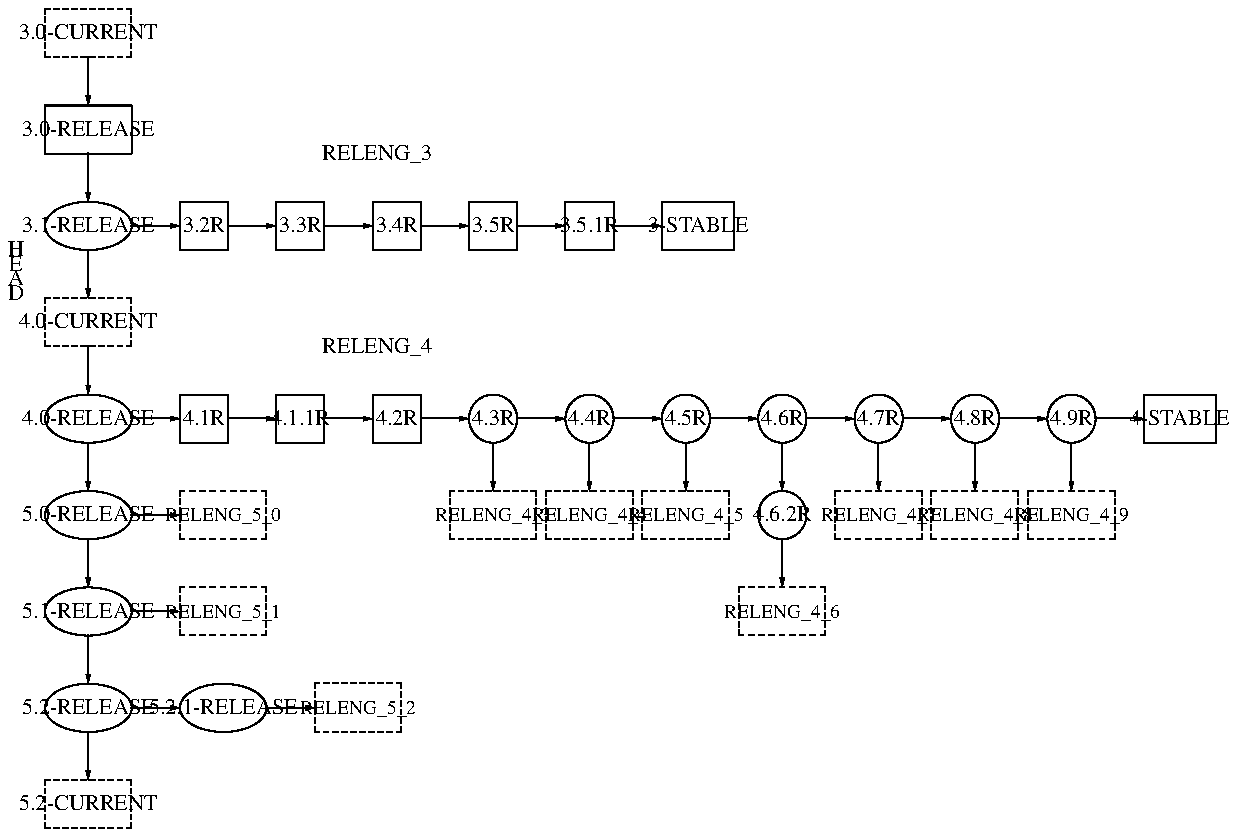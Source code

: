 .\" -*- nroff -*-
.\" $FreeBSD$

.PS 6

HEAD_3:
	box width .9 "\s-23.0-CURRENT\s+2" dashed

	line -> down from HEAD_3.s
RELENG_3_0_0_RELEASE:
	box width .9 "\s-23.0-RELEASE\s+2"
	move right 3
	"\s-2RELENG_3\s+2"

	line -> down from RELENG_3_0_0_RELEASE.s
RELENG_3_1_0_RELEASE:
	ellipse width .9 "\s-23.1-RELEASE\s+2"
	move left .75
	"\s-2H\s+2"
	move down .15
	"\s-2E\s+2"
	move down .15
	"\s-2A\s+2"
	move down .15
	"\s-2D\s+2"

	line -> right from RELENG_3_1_0_RELEASE.e
RELENG_3_2_0_RELEASE:
	box width .5 "\s-23.2R\s+2"

	line -> right from RELENG_3_2_0_RELEASE.e
RELENG_3_3_0_RELEASE:
	box width .5 "\s-23.3R\s+2"

	line -> right from RELENG_3_3_0_RELEASE.e
RELENG_3_4_0_RELEASE:
	box width .5 "\s-23.4R\s+2"

	line -> right from RELENG_3_4_0_RELEASE.e
RELENG_3_5_0_RELEASE:
	box width .5 "\s-23.5R\s+2"

	line -> right from RELENG_3_5_0_RELEASE.e
RELENG_3_5_1_RELEASE:
	box width .5 "\s-23.5.1R\s+2"

	line -> right from RELENG_3_5_1_RELEASE.e
RELENG_3:
	box "\s-23-STABLE\s+2"

	line -> down from RELENG_3_1_0_RELEASE.s
HEAD_4:
	box width .9 "\s-24.0-CURRENT\s+2" dashed
	move right 3
	"\s-2RELENG_4\s+2"

	line -> down from HEAD_4.s
RELENG_4_0_0_RELEASE:
	ellipse width .9 "\s-24.0-RELEASE\s+2"

	line -> right from RELENG_4_0_0_RELEASE.e
RELENG_4_1_0_RELEASE:
	box width .5 "\s-24.1R\s+2"

	line -> right from RELENG_4_1_0_RELEASE.e
RELENG_4_1_1_RELEASE:
	box width .5 "\s-24.1.1R\s+2"

	line -> right from RELENG_4_1_1_RELEASE.e
RELENG_4_2_0_RELEASE:
	box width .5 "\s-24.2R\s+2"

	line -> right from RELENG_4_2_0_RELEASE.e
RELENG_4_3_0_RELEASE:
	ellipse width .5 "\s-24.3R\s+2"

	line -> down from RELENG_4_3_0_RELEASE.s
RELENG_4_3:
	box width .9 "\s-3RELENG_4_3\s+3" dashed

	line -> right from RELENG_4_3_0_RELEASE.e
RELENG_4_4_0_RELEASE:
	ellipse width .5 "\s-24.4R\s+2"

	line -> down from RELENG_4_4_0_RELEASE.s
RELENG_4_4:
	box width .9 "\s-3RELENG_4_4\s+3" dashed

	line -> right from RELENG_4_4_0_RELEASE.e
RELENG_4_5_0_RELEASE:
	ellipse width .5 "\s-24.5R\s+2"

	line -> down from RELENG_4_5_0_RELEASE.s
RELENG_4_5:
	box width .9 "\s-3RELENG_4_5\s+3" dashed

	line -> right from RELENG_4_5_0_RELEASE.e
RELENG_4_6_0_RELEASE:
	ellipse width .5 "\s-24.6R\s+2"

	line -> down from RELENG_4_6_0_RELEASE.s
RELENG_4_6_2_RELEASE:
	ellipse width .5 "\s-24.6.2R\s+2"
	line -> down from RELENG_4_6_2_RELEASE.s

RELENG_4_6:
	box width .9 "\s-3RELENG_4_6\s+3" dashed

	line -> right from RELENG_4_6_0_RELEASE.e

RELENG_4_7_0_RELEASE:
	ellipse width .5 "\s-24.7R\s+2"
	line -> down from RELENG_4_7_0_RELEASE.s

RELENG_4_7:
	box width .9 "\s-3RELENG_4_7\s+3" dashed
	line -> right from RELENG_4_7_0_RELEASE.e

RELENG_4_8_0_RELEASE:
	ellipse width .5 "\s-24.8R\s+2"
	line -> down from RELENG_4_8_0_RELEASE.s

RELENG_4_8:
	box width .9 "\s-3RELENG_4_8\s+3" dashed
	line -> right from RELENG_4_8_0_RELEASE.e

RELENG_4_9_0_RELEASE:
	ellipse width .5 "\s-24.9R\s+2"
	line -> down from RELENG_4_9_0_RELEASE.s

RELENG_4_9:
	box width .9 "\s-3RELENG_4_9\s+3" dashed
	line -> right from RELENG_4_9_0_RELEASE.e

RELENG_4:box "\s-24-STABLE\s+2"

	line -> down from RELENG_4_0_0_RELEASE.s
RELENG_5_0_0_RELEASE:
	ellipse width .9 "\s-25.0-RELEASE\s+2"
	line -> right from RELENG_5_0_0_RELEASE.e

RELENG_5_0:
	box width .9 "\s-3RELENG_5_0\s+3" dashed
	line -> down from RELENG_5_0_0_RELEASE.s

RELENG_5_1_0_RELEASE:
	ellipse width .9 "\s-25.1-RELEASE\s+2"
	line -> right from RELENG_5_1_0_RELEASE.e

RELENG_5_1:
	box width .9 "\s-3RELENG_5_1\s+3" dashed
	line -> down from RELENG_5_1_0_RELEASE.s

RELENG_5_2_0_RELEASE:
	ellipse width .9 "\s-25.2-RELEASE\s+2"
	line -> right from RELENG_5_2_0_RELEASE.e

RELENG_5_2_1_RELEASE:
	ellipse width .9 "\s-25.2.1-RELEASE\s+2"
	line -> right from RELENG_5_2_1_RELEASE.e

RELENG_5_2:
	box width .9 "\s-3RELENG_5_2\s+3" dashed
	line -> down from RELENG_5_2_0_RELEASE.s

HEAD_5:
	box width .9 "\s-25.2-CURRENT\s+2" dashed

.PE
